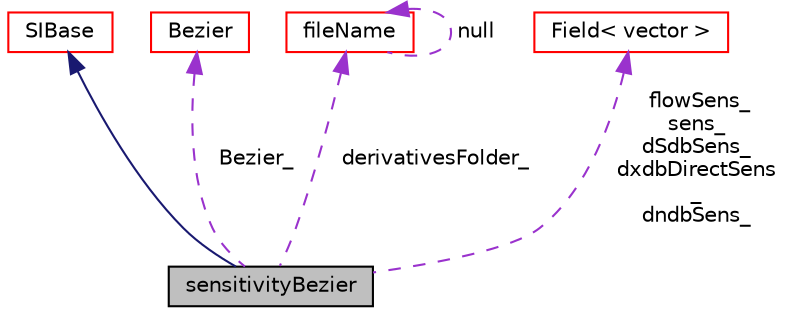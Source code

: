 digraph "sensitivityBezier"
{
  bgcolor="transparent";
  edge [fontname="Helvetica",fontsize="10",labelfontname="Helvetica",labelfontsize="10"];
  node [fontname="Helvetica",fontsize="10",shape=record];
  Node1 [label="sensitivityBezier",height=0.2,width=0.4,color="black", fillcolor="grey75", style="filled" fontcolor="black"];
  Node2 -> Node1 [dir="back",color="midnightblue",fontsize="10",style="solid",fontname="Helvetica"];
  Node2 [label="SIBase",height=0.2,width=0.4,color="red",URL="$classFoam_1_1incompressible_1_1SIBase.html",tooltip="Base class for Surface Integral-based sensitivity derivatives. "];
  Node3 -> Node1 [dir="back",color="darkorchid3",fontsize="10",style="dashed",label=" Bezier_" ,fontname="Helvetica"];
  Node3 [label="Bezier",height=0.2,width=0.4,color="red",URL="$classFoam_1_1Bezier.html",tooltip="Calculation of adjoint based sensitivities for Bezier control points. "];
  Node4 -> Node1 [dir="back",color="darkorchid3",fontsize="10",style="dashed",label=" derivativesFolder_" ,fontname="Helvetica"];
  Node4 [label="fileName",height=0.2,width=0.4,color="red",URL="$classFoam_1_1fileName.html",tooltip="A class for handling file names. "];
  Node4 -> Node4 [dir="back",color="darkorchid3",fontsize="10",style="dashed",label=" null" ,fontname="Helvetica"];
  Node5 -> Node1 [dir="back",color="darkorchid3",fontsize="10",style="dashed",label=" flowSens_\nsens_\ndSdbSens_\ndxdbDirectSens\l_\ndndbSens_" ,fontname="Helvetica"];
  Node5 [label="Field\< vector \>",height=0.2,width=0.4,color="red",URL="$classFoam_1_1Field.html"];
}
